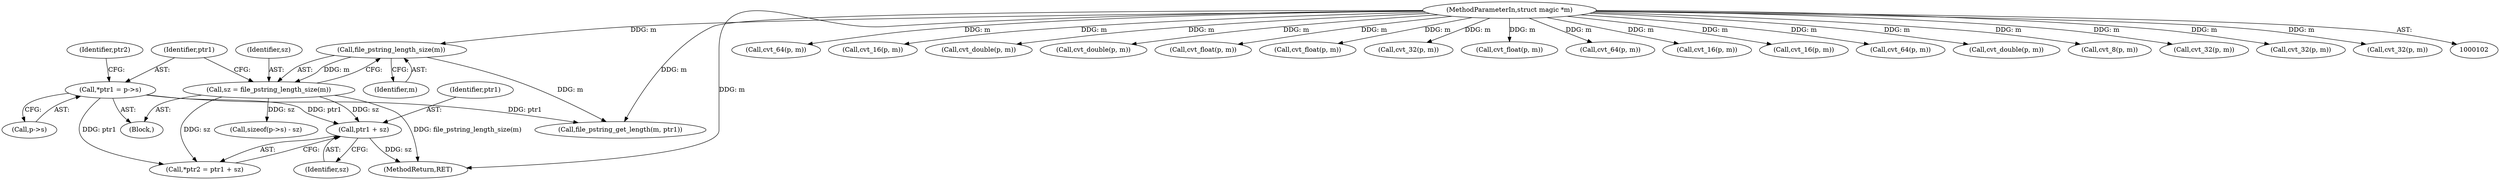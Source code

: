 digraph "0_file_27a14bc7ba285a0a5ebfdb55e54001aa11932b08@pointer" {
"1000187" [label="(Call,ptr1 + sz)"];
"1000179" [label="(Call,*ptr1 = p->s)"];
"1000174" [label="(Call,sz = file_pstring_length_size(m))"];
"1000176" [label="(Call,file_pstring_length_size(m))"];
"1000104" [label="(MethodParameterIn,struct magic *m)"];
"1000391" [label="(Call,cvt_64(p, m))"];
"1000174" [label="(Call,sz = file_pstring_length_size(m))"];
"1000193" [label="(Call,file_pstring_get_length(m, ptr1))"];
"1000186" [label="(Identifier,ptr2)"];
"1000248" [label="(Call,cvt_16(p, m))"];
"1000712" [label="(Call,cvt_double(p, m))"];
"1000176" [label="(Call,file_pstring_length_size(m))"];
"1000886" [label="(Call,cvt_double(p, m))"];
"1000706" [label="(Call,cvt_float(p, m))"];
"1000206" [label="(Call,sizeof(p->s) - sz)"];
"1000659" [label="(Call,cvt_float(p, m))"];
"1000180" [label="(Identifier,ptr1)"];
"1000463" [label="(Call,cvt_32(p, m))"];
"1000612" [label="(Call,cvt_float(p, m))"];
"1000175" [label="(Identifier,sz)"];
"1000148" [label="(Call,cvt_64(p, m))"];
"1000416" [label="(Call,cvt_16(p, m))"];
"1000185" [label="(Call,*ptr2 = ptr1 + sz)"];
"1000131" [label="(Call,cvt_16(p, m))"];
"1000172" [label="(Block,)"];
"1000559" [label="(Call,cvt_64(p, m))"];
"1000799" [label="(Call,cvt_double(p, m))"];
"1000125" [label="(Call,cvt_8(p, m))"];
"1000189" [label="(Identifier,sz)"];
"1000908" [label="(MethodReturn,RET)"];
"1000179" [label="(Call,*ptr1 = p->s)"];
"1000139" [label="(Call,cvt_32(p, m))"];
"1000177" [label="(Identifier,m)"];
"1000104" [label="(MethodParameterIn,struct magic *m)"];
"1000188" [label="(Identifier,ptr1)"];
"1000181" [label="(Call,p->s)"];
"1000606" [label="(Call,cvt_32(p, m))"];
"1000187" [label="(Call,ptr1 + sz)"];
"1000295" [label="(Call,cvt_32(p, m))"];
"1000187" -> "1000185"  [label="AST: "];
"1000187" -> "1000189"  [label="CFG: "];
"1000188" -> "1000187"  [label="AST: "];
"1000189" -> "1000187"  [label="AST: "];
"1000185" -> "1000187"  [label="CFG: "];
"1000187" -> "1000908"  [label="DDG: sz"];
"1000179" -> "1000187"  [label="DDG: ptr1"];
"1000174" -> "1000187"  [label="DDG: sz"];
"1000179" -> "1000172"  [label="AST: "];
"1000179" -> "1000181"  [label="CFG: "];
"1000180" -> "1000179"  [label="AST: "];
"1000181" -> "1000179"  [label="AST: "];
"1000186" -> "1000179"  [label="CFG: "];
"1000179" -> "1000185"  [label="DDG: ptr1"];
"1000179" -> "1000193"  [label="DDG: ptr1"];
"1000174" -> "1000172"  [label="AST: "];
"1000174" -> "1000176"  [label="CFG: "];
"1000175" -> "1000174"  [label="AST: "];
"1000176" -> "1000174"  [label="AST: "];
"1000180" -> "1000174"  [label="CFG: "];
"1000174" -> "1000908"  [label="DDG: file_pstring_length_size(m)"];
"1000176" -> "1000174"  [label="DDG: m"];
"1000174" -> "1000185"  [label="DDG: sz"];
"1000174" -> "1000206"  [label="DDG: sz"];
"1000176" -> "1000177"  [label="CFG: "];
"1000177" -> "1000176"  [label="AST: "];
"1000104" -> "1000176"  [label="DDG: m"];
"1000176" -> "1000193"  [label="DDG: m"];
"1000104" -> "1000102"  [label="AST: "];
"1000104" -> "1000908"  [label="DDG: m"];
"1000104" -> "1000125"  [label="DDG: m"];
"1000104" -> "1000131"  [label="DDG: m"];
"1000104" -> "1000139"  [label="DDG: m"];
"1000104" -> "1000148"  [label="DDG: m"];
"1000104" -> "1000193"  [label="DDG: m"];
"1000104" -> "1000248"  [label="DDG: m"];
"1000104" -> "1000295"  [label="DDG: m"];
"1000104" -> "1000391"  [label="DDG: m"];
"1000104" -> "1000416"  [label="DDG: m"];
"1000104" -> "1000463"  [label="DDG: m"];
"1000104" -> "1000559"  [label="DDG: m"];
"1000104" -> "1000606"  [label="DDG: m"];
"1000104" -> "1000612"  [label="DDG: m"];
"1000104" -> "1000659"  [label="DDG: m"];
"1000104" -> "1000706"  [label="DDG: m"];
"1000104" -> "1000712"  [label="DDG: m"];
"1000104" -> "1000799"  [label="DDG: m"];
"1000104" -> "1000886"  [label="DDG: m"];
}
